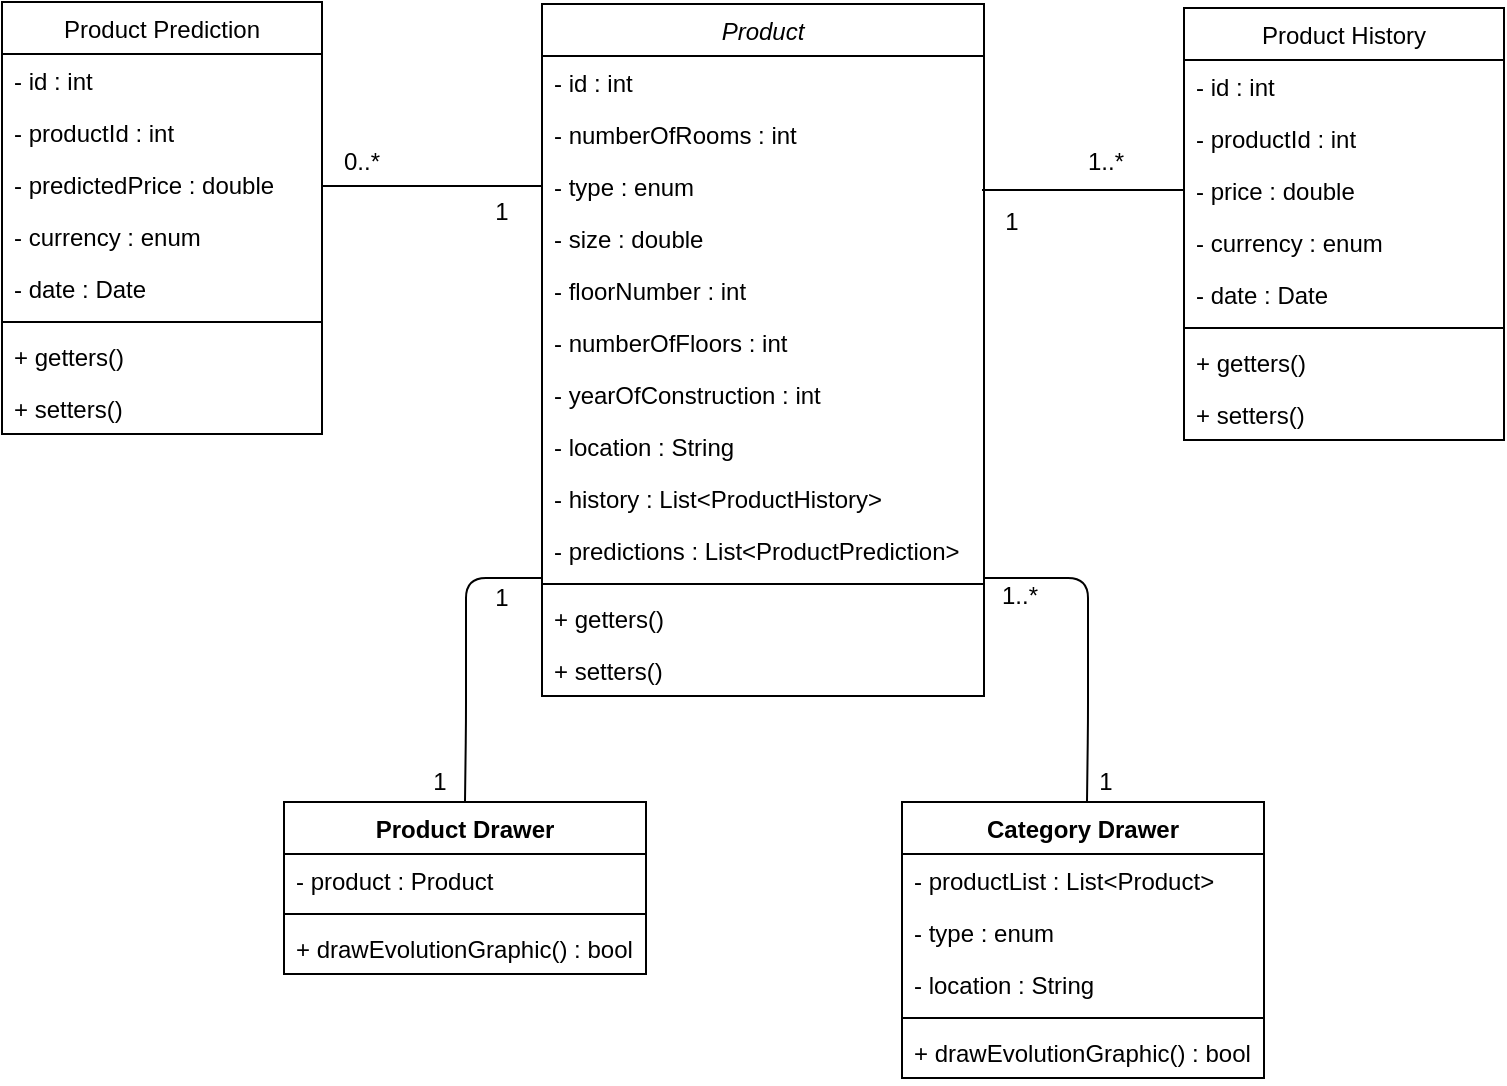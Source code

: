 <mxfile version="13.8.3" type="device"><diagram id="C5RBs43oDa-KdzZeNtuy" name="Page-1"><mxGraphModel dx="1102" dy="614" grid="1" gridSize="10" guides="1" tooltips="1" connect="1" arrows="1" fold="1" page="1" pageScale="1" pageWidth="827" pageHeight="1169" math="0" shadow="0"><root><mxCell id="WIyWlLk6GJQsqaUBKTNV-0"/><mxCell id="WIyWlLk6GJQsqaUBKTNV-1" parent="WIyWlLk6GJQsqaUBKTNV-0"/><mxCell id="zkfFHV4jXpPFQw0GAbJ--0" value="Product" style="swimlane;fontStyle=2;align=center;verticalAlign=top;childLayout=stackLayout;horizontal=1;startSize=26;horizontalStack=0;resizeParent=1;resizeLast=0;collapsible=1;marginBottom=0;rounded=0;shadow=0;strokeWidth=1;" parent="WIyWlLk6GJQsqaUBKTNV-1" vertex="1"><mxGeometry x="319" y="121" width="221" height="346" as="geometry"><mxRectangle x="230" y="140" width="160" height="26" as="alternateBounds"/></mxGeometry></mxCell><mxCell id="72BHEljqZE_Ko9tZCA2B-0" value="- id : int" style="text;align=left;verticalAlign=top;spacingLeft=4;spacingRight=4;overflow=hidden;rotatable=0;points=[[0,0.5],[1,0.5]];portConstraint=eastwest;rounded=0;shadow=0;html=0;" parent="zkfFHV4jXpPFQw0GAbJ--0" vertex="1"><mxGeometry y="26" width="221" height="26" as="geometry"/></mxCell><mxCell id="zkfFHV4jXpPFQw0GAbJ--1" value="- numberOfRooms : int" style="text;align=left;verticalAlign=top;spacingLeft=4;spacingRight=4;overflow=hidden;rotatable=0;points=[[0,0.5],[1,0.5]];portConstraint=eastwest;" parent="zkfFHV4jXpPFQw0GAbJ--0" vertex="1"><mxGeometry y="52" width="221" height="26" as="geometry"/></mxCell><mxCell id="zkfFHV4jXpPFQw0GAbJ--2" value="- type : enum" style="text;align=left;verticalAlign=top;spacingLeft=4;spacingRight=4;overflow=hidden;rotatable=0;points=[[0,0.5],[1,0.5]];portConstraint=eastwest;rounded=0;shadow=0;html=0;" parent="zkfFHV4jXpPFQw0GAbJ--0" vertex="1"><mxGeometry y="78" width="221" height="26" as="geometry"/></mxCell><mxCell id="zkfFHV4jXpPFQw0GAbJ--3" value="- size : double" style="text;align=left;verticalAlign=top;spacingLeft=4;spacingRight=4;overflow=hidden;rotatable=0;points=[[0,0.5],[1,0.5]];portConstraint=eastwest;rounded=0;shadow=0;html=0;" parent="zkfFHV4jXpPFQw0GAbJ--0" vertex="1"><mxGeometry y="104" width="221" height="26" as="geometry"/></mxCell><mxCell id="Sr2QQVhKE22ZAwqoOeVT-6" value="- floorNumber : int" style="text;align=left;verticalAlign=top;spacingLeft=4;spacingRight=4;overflow=hidden;rotatable=0;points=[[0,0.5],[1,0.5]];portConstraint=eastwest;rounded=0;shadow=0;html=0;" parent="zkfFHV4jXpPFQw0GAbJ--0" vertex="1"><mxGeometry y="130" width="221" height="26" as="geometry"/></mxCell><mxCell id="TdxzfYNSvPfn461Xw773-0" value="- numberOfFloors : int" style="text;align=left;verticalAlign=top;spacingLeft=4;spacingRight=4;overflow=hidden;rotatable=0;points=[[0,0.5],[1,0.5]];portConstraint=eastwest;" parent="zkfFHV4jXpPFQw0GAbJ--0" vertex="1"><mxGeometry y="156" width="221" height="26" as="geometry"/></mxCell><mxCell id="Sr2QQVhKE22ZAwqoOeVT-7" value="- yearOfConstruction : int" style="text;align=left;verticalAlign=top;spacingLeft=4;spacingRight=4;overflow=hidden;rotatable=0;points=[[0,0.5],[1,0.5]];portConstraint=eastwest;rounded=0;shadow=0;html=0;" parent="zkfFHV4jXpPFQw0GAbJ--0" vertex="1"><mxGeometry y="182" width="221" height="26" as="geometry"/></mxCell><mxCell id="Sr2QQVhKE22ZAwqoOeVT-8" value="- location : String" style="text;align=left;verticalAlign=top;spacingLeft=4;spacingRight=4;overflow=hidden;rotatable=0;points=[[0,0.5],[1,0.5]];portConstraint=eastwest;rounded=0;shadow=0;html=0;" parent="zkfFHV4jXpPFQw0GAbJ--0" vertex="1"><mxGeometry y="208" width="221" height="26" as="geometry"/></mxCell><mxCell id="72BHEljqZE_Ko9tZCA2B-26" value="- history : List&lt;ProductHistory&gt;" style="text;align=left;verticalAlign=top;spacingLeft=4;spacingRight=4;overflow=hidden;rotatable=0;points=[[0,0.5],[1,0.5]];portConstraint=eastwest;rounded=0;shadow=0;html=0;" parent="zkfFHV4jXpPFQw0GAbJ--0" vertex="1"><mxGeometry y="234" width="221" height="26" as="geometry"/></mxCell><mxCell id="72BHEljqZE_Ko9tZCA2B-3" value="- predictions : List&lt;ProductPrediction&gt;" style="text;align=left;verticalAlign=top;spacingLeft=4;spacingRight=4;overflow=hidden;rotatable=0;points=[[0,0.5],[1,0.5]];portConstraint=eastwest;rounded=0;shadow=0;html=0;" parent="zkfFHV4jXpPFQw0GAbJ--0" vertex="1"><mxGeometry y="260" width="221" height="26" as="geometry"/></mxCell><mxCell id="zkfFHV4jXpPFQw0GAbJ--4" value="" style="line;html=1;strokeWidth=1;align=left;verticalAlign=middle;spacingTop=-1;spacingLeft=3;spacingRight=3;rotatable=0;labelPosition=right;points=[];portConstraint=eastwest;" parent="zkfFHV4jXpPFQw0GAbJ--0" vertex="1"><mxGeometry y="286" width="221" height="8" as="geometry"/></mxCell><mxCell id="zkfFHV4jXpPFQw0GAbJ--5" value="+ getters()" style="text;align=left;verticalAlign=top;spacingLeft=4;spacingRight=4;overflow=hidden;rotatable=0;points=[[0,0.5],[1,0.5]];portConstraint=eastwest;" parent="zkfFHV4jXpPFQw0GAbJ--0" vertex="1"><mxGeometry y="294" width="221" height="26" as="geometry"/></mxCell><mxCell id="72BHEljqZE_Ko9tZCA2B-8" value="+ setters()" style="text;align=left;verticalAlign=top;spacingLeft=4;spacingRight=4;overflow=hidden;rotatable=0;points=[[0,0.5],[1,0.5]];portConstraint=eastwest;" parent="zkfFHV4jXpPFQw0GAbJ--0" vertex="1"><mxGeometry y="320" width="221" height="26" as="geometry"/></mxCell><mxCell id="zkfFHV4jXpPFQw0GAbJ--17" value="Product History" style="swimlane;fontStyle=0;align=center;verticalAlign=top;childLayout=stackLayout;horizontal=1;startSize=26;horizontalStack=0;resizeParent=1;resizeLast=0;collapsible=1;marginBottom=0;rounded=0;shadow=0;strokeWidth=1;" parent="WIyWlLk6GJQsqaUBKTNV-1" vertex="1"><mxGeometry x="640" y="123" width="160" height="216" as="geometry"><mxRectangle x="550" y="140" width="160" height="26" as="alternateBounds"/></mxGeometry></mxCell><mxCell id="72BHEljqZE_Ko9tZCA2B-2" value="- id : int" style="text;align=left;verticalAlign=top;spacingLeft=4;spacingRight=4;overflow=hidden;rotatable=0;points=[[0,0.5],[1,0.5]];portConstraint=eastwest;rounded=0;shadow=0;html=0;" parent="zkfFHV4jXpPFQw0GAbJ--17" vertex="1"><mxGeometry y="26" width="160" height="26" as="geometry"/></mxCell><mxCell id="zkfFHV4jXpPFQw0GAbJ--18" value="- productId : int" style="text;align=left;verticalAlign=top;spacingLeft=4;spacingRight=4;overflow=hidden;rotatable=0;points=[[0,0.5],[1,0.5]];portConstraint=eastwest;" parent="zkfFHV4jXpPFQw0GAbJ--17" vertex="1"><mxGeometry y="52" width="160" height="26" as="geometry"/></mxCell><mxCell id="zkfFHV4jXpPFQw0GAbJ--19" value="- price : double" style="text;align=left;verticalAlign=top;spacingLeft=4;spacingRight=4;overflow=hidden;rotatable=0;points=[[0,0.5],[1,0.5]];portConstraint=eastwest;rounded=0;shadow=0;html=0;" parent="zkfFHV4jXpPFQw0GAbJ--17" vertex="1"><mxGeometry y="78" width="160" height="26" as="geometry"/></mxCell><mxCell id="eg0-j4zyvf-NUII7n7li-1" value="- currency : enum" style="text;align=left;verticalAlign=top;spacingLeft=4;spacingRight=4;overflow=hidden;rotatable=0;points=[[0,0.5],[1,0.5]];portConstraint=eastwest;rounded=0;shadow=0;html=0;" vertex="1" parent="zkfFHV4jXpPFQw0GAbJ--17"><mxGeometry y="104" width="160" height="26" as="geometry"/></mxCell><mxCell id="zkfFHV4jXpPFQw0GAbJ--20" value="- date : Date" style="text;align=left;verticalAlign=top;spacingLeft=4;spacingRight=4;overflow=hidden;rotatable=0;points=[[0,0.5],[1,0.5]];portConstraint=eastwest;rounded=0;shadow=0;html=0;" parent="zkfFHV4jXpPFQw0GAbJ--17" vertex="1"><mxGeometry y="130" width="160" height="26" as="geometry"/></mxCell><mxCell id="zkfFHV4jXpPFQw0GAbJ--23" value="" style="line;html=1;strokeWidth=1;align=left;verticalAlign=middle;spacingTop=-1;spacingLeft=3;spacingRight=3;rotatable=0;labelPosition=right;points=[];portConstraint=eastwest;" parent="zkfFHV4jXpPFQw0GAbJ--17" vertex="1"><mxGeometry y="156" width="160" height="8" as="geometry"/></mxCell><mxCell id="zkfFHV4jXpPFQw0GAbJ--24" value="+ getters()" style="text;align=left;verticalAlign=top;spacingLeft=4;spacingRight=4;overflow=hidden;rotatable=0;points=[[0,0.5],[1,0.5]];portConstraint=eastwest;" parent="zkfFHV4jXpPFQw0GAbJ--17" vertex="1"><mxGeometry y="164" width="160" height="26" as="geometry"/></mxCell><mxCell id="zkfFHV4jXpPFQw0GAbJ--25" value="+ setters()" style="text;align=left;verticalAlign=top;spacingLeft=4;spacingRight=4;overflow=hidden;rotatable=0;points=[[0,0.5],[1,0.5]];portConstraint=eastwest;" parent="zkfFHV4jXpPFQw0GAbJ--17" vertex="1"><mxGeometry y="190" width="160" height="26" as="geometry"/></mxCell><mxCell id="72BHEljqZE_Ko9tZCA2B-6" value="1" style="text;html=1;strokeColor=none;fillColor=none;align=center;verticalAlign=middle;whiteSpace=wrap;rounded=0;" parent="WIyWlLk6GJQsqaUBKTNV-1" vertex="1"><mxGeometry x="534" y="220" width="40" height="20" as="geometry"/></mxCell><mxCell id="72BHEljqZE_Ko9tZCA2B-7" value="1..*" style="text;html=1;strokeColor=none;fillColor=none;align=center;verticalAlign=middle;whiteSpace=wrap;rounded=0;" parent="WIyWlLk6GJQsqaUBKTNV-1" vertex="1"><mxGeometry x="581" y="190" width="40" height="20" as="geometry"/></mxCell><mxCell id="72BHEljqZE_Ko9tZCA2B-10" value="Product Prediction" style="swimlane;fontStyle=0;align=center;verticalAlign=top;childLayout=stackLayout;horizontal=1;startSize=26;horizontalStack=0;resizeParent=1;resizeLast=0;collapsible=1;marginBottom=0;rounded=0;shadow=0;strokeWidth=1;" parent="WIyWlLk6GJQsqaUBKTNV-1" vertex="1"><mxGeometry x="49" y="120" width="160" height="216" as="geometry"><mxRectangle x="550" y="140" width="160" height="26" as="alternateBounds"/></mxGeometry></mxCell><mxCell id="72BHEljqZE_Ko9tZCA2B-11" value="- id : int" style="text;align=left;verticalAlign=top;spacingLeft=4;spacingRight=4;overflow=hidden;rotatable=0;points=[[0,0.5],[1,0.5]];portConstraint=eastwest;rounded=0;shadow=0;html=0;" parent="72BHEljqZE_Ko9tZCA2B-10" vertex="1"><mxGeometry y="26" width="160" height="26" as="geometry"/></mxCell><mxCell id="72BHEljqZE_Ko9tZCA2B-12" value="- productId : int" style="text;align=left;verticalAlign=top;spacingLeft=4;spacingRight=4;overflow=hidden;rotatable=0;points=[[0,0.5],[1,0.5]];portConstraint=eastwest;" parent="72BHEljqZE_Ko9tZCA2B-10" vertex="1"><mxGeometry y="52" width="160" height="26" as="geometry"/></mxCell><mxCell id="72BHEljqZE_Ko9tZCA2B-13" value="- predictedPrice : double" style="text;align=left;verticalAlign=top;spacingLeft=4;spacingRight=4;overflow=hidden;rotatable=0;points=[[0,0.5],[1,0.5]];portConstraint=eastwest;rounded=0;shadow=0;html=0;" parent="72BHEljqZE_Ko9tZCA2B-10" vertex="1"><mxGeometry y="78" width="160" height="26" as="geometry"/></mxCell><mxCell id="eg0-j4zyvf-NUII7n7li-0" value="- currency : enum" style="text;align=left;verticalAlign=top;spacingLeft=4;spacingRight=4;overflow=hidden;rotatable=0;points=[[0,0.5],[1,0.5]];portConstraint=eastwest;rounded=0;shadow=0;html=0;" vertex="1" parent="72BHEljqZE_Ko9tZCA2B-10"><mxGeometry y="104" width="160" height="26" as="geometry"/></mxCell><mxCell id="72BHEljqZE_Ko9tZCA2B-14" value="- date : Date" style="text;align=left;verticalAlign=top;spacingLeft=4;spacingRight=4;overflow=hidden;rotatable=0;points=[[0,0.5],[1,0.5]];portConstraint=eastwest;rounded=0;shadow=0;html=0;" parent="72BHEljqZE_Ko9tZCA2B-10" vertex="1"><mxGeometry y="130" width="160" height="26" as="geometry"/></mxCell><mxCell id="72BHEljqZE_Ko9tZCA2B-15" value="" style="line;html=1;strokeWidth=1;align=left;verticalAlign=middle;spacingTop=-1;spacingLeft=3;spacingRight=3;rotatable=0;labelPosition=right;points=[];portConstraint=eastwest;" parent="72BHEljqZE_Ko9tZCA2B-10" vertex="1"><mxGeometry y="156" width="160" height="8" as="geometry"/></mxCell><mxCell id="72BHEljqZE_Ko9tZCA2B-16" value="+ getters()" style="text;align=left;verticalAlign=top;spacingLeft=4;spacingRight=4;overflow=hidden;rotatable=0;points=[[0,0.5],[1,0.5]];portConstraint=eastwest;" parent="72BHEljqZE_Ko9tZCA2B-10" vertex="1"><mxGeometry y="164" width="160" height="26" as="geometry"/></mxCell><mxCell id="72BHEljqZE_Ko9tZCA2B-17" value="+ setters()" style="text;align=left;verticalAlign=top;spacingLeft=4;spacingRight=4;overflow=hidden;rotatable=0;points=[[0,0.5],[1,0.5]];portConstraint=eastwest;" parent="72BHEljqZE_Ko9tZCA2B-10" vertex="1"><mxGeometry y="190" width="160" height="26" as="geometry"/></mxCell><mxCell id="72BHEljqZE_Ko9tZCA2B-19" value="1" style="text;html=1;strokeColor=none;fillColor=none;align=center;verticalAlign=middle;whiteSpace=wrap;rounded=0;" parent="WIyWlLk6GJQsqaUBKTNV-1" vertex="1"><mxGeometry x="279" y="215" width="40" height="20" as="geometry"/></mxCell><mxCell id="72BHEljqZE_Ko9tZCA2B-20" value="0..*" style="text;html=1;strokeColor=none;fillColor=none;align=center;verticalAlign=middle;whiteSpace=wrap;rounded=0;" parent="WIyWlLk6GJQsqaUBKTNV-1" vertex="1"><mxGeometry x="209" y="190" width="40" height="20" as="geometry"/></mxCell><mxCell id="72BHEljqZE_Ko9tZCA2B-21" value="Product Drawer" style="swimlane;fontStyle=1;align=center;verticalAlign=top;childLayout=stackLayout;horizontal=1;startSize=26;horizontalStack=0;resizeParent=1;resizeParentMax=0;resizeLast=0;collapsible=1;marginBottom=0;" parent="WIyWlLk6GJQsqaUBKTNV-1" vertex="1"><mxGeometry x="190" y="520" width="181" height="86" as="geometry"/></mxCell><mxCell id="72BHEljqZE_Ko9tZCA2B-22" value="- product : Product" style="text;strokeColor=none;fillColor=none;align=left;verticalAlign=top;spacingLeft=4;spacingRight=4;overflow=hidden;rotatable=0;points=[[0,0.5],[1,0.5]];portConstraint=eastwest;" parent="72BHEljqZE_Ko9tZCA2B-21" vertex="1"><mxGeometry y="26" width="181" height="26" as="geometry"/></mxCell><mxCell id="72BHEljqZE_Ko9tZCA2B-23" value="" style="line;strokeWidth=1;fillColor=none;align=left;verticalAlign=middle;spacingTop=-1;spacingLeft=3;spacingRight=3;rotatable=0;labelPosition=right;points=[];portConstraint=eastwest;" parent="72BHEljqZE_Ko9tZCA2B-21" vertex="1"><mxGeometry y="52" width="181" height="8" as="geometry"/></mxCell><mxCell id="72BHEljqZE_Ko9tZCA2B-24" value="+ drawEvolutionGraphic() : bool" style="text;strokeColor=none;fillColor=none;align=left;verticalAlign=top;spacingLeft=4;spacingRight=4;overflow=hidden;rotatable=0;points=[[0,0.5],[1,0.5]];portConstraint=eastwest;" parent="72BHEljqZE_Ko9tZCA2B-21" vertex="1"><mxGeometry y="60" width="181" height="26" as="geometry"/></mxCell><mxCell id="72BHEljqZE_Ko9tZCA2B-27" value="" style="endArrow=none;html=1;exitX=0;exitY=1;exitDx=0;exitDy=0;entryX=0;entryY=0.5;entryDx=0;entryDy=0;" parent="WIyWlLk6GJQsqaUBKTNV-1" target="zkfFHV4jXpPFQw0GAbJ--2" edge="1"><mxGeometry width="50" height="50" relative="1" as="geometry"><mxPoint x="209" y="212" as="sourcePoint"/><mxPoint x="270" y="212" as="targetPoint"/></mxGeometry></mxCell><mxCell id="72BHEljqZE_Ko9tZCA2B-28" value="" style="endArrow=none;html=1;exitX=0;exitY=1;exitDx=0;exitDy=0;entryX=0;entryY=0.5;entryDx=0;entryDy=0;" parent="WIyWlLk6GJQsqaUBKTNV-1" target="zkfFHV4jXpPFQw0GAbJ--19" edge="1"><mxGeometry width="50" height="50" relative="1" as="geometry"><mxPoint x="539" y="214" as="sourcePoint"/><mxPoint x="600" y="214" as="targetPoint"/></mxGeometry></mxCell><mxCell id="72BHEljqZE_Ko9tZCA2B-29" value="" style="endArrow=none;html=1;exitX=0.5;exitY=0;exitDx=0;exitDy=0;entryX=1;entryY=0;entryDx=0;entryDy=0;" parent="WIyWlLk6GJQsqaUBKTNV-1" source="72BHEljqZE_Ko9tZCA2B-21" target="72BHEljqZE_Ko9tZCA2B-49" edge="1"><mxGeometry width="50" height="50" relative="1" as="geometry"><mxPoint x="400" y="510" as="sourcePoint"/><mxPoint x="428" y="480" as="targetPoint"/><Array as="points"><mxPoint x="281" y="480"/><mxPoint x="281" y="408"/></Array></mxGeometry></mxCell><mxCell id="72BHEljqZE_Ko9tZCA2B-30" value="1" style="text;html=1;strokeColor=none;fillColor=none;align=center;verticalAlign=middle;whiteSpace=wrap;rounded=0;" parent="WIyWlLk6GJQsqaUBKTNV-1" vertex="1"><mxGeometry x="248" y="500" width="40" height="20" as="geometry"/></mxCell><mxCell id="72BHEljqZE_Ko9tZCA2B-39" value="Category Drawer" style="swimlane;fontStyle=1;align=center;verticalAlign=top;childLayout=stackLayout;horizontal=1;startSize=26;horizontalStack=0;resizeParent=1;resizeParentMax=0;resizeLast=0;collapsible=1;marginBottom=0;" parent="WIyWlLk6GJQsqaUBKTNV-1" vertex="1"><mxGeometry x="499" y="520" width="181" height="138" as="geometry"/></mxCell><mxCell id="72BHEljqZE_Ko9tZCA2B-40" value="- productList : List&lt;Product&gt;" style="text;strokeColor=none;fillColor=none;align=left;verticalAlign=top;spacingLeft=4;spacingRight=4;overflow=hidden;rotatable=0;points=[[0,0.5],[1,0.5]];portConstraint=eastwest;" parent="72BHEljqZE_Ko9tZCA2B-39" vertex="1"><mxGeometry y="26" width="181" height="26" as="geometry"/></mxCell><mxCell id="72BHEljqZE_Ko9tZCA2B-51" value="- type : enum" style="text;align=left;verticalAlign=top;spacingLeft=4;spacingRight=4;overflow=hidden;rotatable=0;points=[[0,0.5],[1,0.5]];portConstraint=eastwest;rounded=0;shadow=0;html=0;" parent="72BHEljqZE_Ko9tZCA2B-39" vertex="1"><mxGeometry y="52" width="181" height="26" as="geometry"/></mxCell><mxCell id="72BHEljqZE_Ko9tZCA2B-52" value="- location : String" style="text;align=left;verticalAlign=top;spacingLeft=4;spacingRight=4;overflow=hidden;rotatable=0;points=[[0,0.5],[1,0.5]];portConstraint=eastwest;rounded=0;shadow=0;html=0;" parent="72BHEljqZE_Ko9tZCA2B-39" vertex="1"><mxGeometry y="78" width="181" height="26" as="geometry"/></mxCell><mxCell id="72BHEljqZE_Ko9tZCA2B-41" value="" style="line;strokeWidth=1;fillColor=none;align=left;verticalAlign=middle;spacingTop=-1;spacingLeft=3;spacingRight=3;rotatable=0;labelPosition=right;points=[];portConstraint=eastwest;" parent="72BHEljqZE_Ko9tZCA2B-39" vertex="1"><mxGeometry y="104" width="181" height="8" as="geometry"/></mxCell><mxCell id="72BHEljqZE_Ko9tZCA2B-42" value="+ drawEvolutionGraphic() : bool" style="text;strokeColor=none;fillColor=none;align=left;verticalAlign=top;spacingLeft=4;spacingRight=4;overflow=hidden;rotatable=0;points=[[0,0.5],[1,0.5]];portConstraint=eastwest;" parent="72BHEljqZE_Ko9tZCA2B-39" vertex="1"><mxGeometry y="112" width="181" height="26" as="geometry"/></mxCell><mxCell id="72BHEljqZE_Ko9tZCA2B-43" value="" style="endArrow=none;html=1;exitX=0.5;exitY=0;exitDx=0;exitDy=0;entryX=0.991;entryY=0.125;entryDx=0;entryDy=0;entryPerimeter=0;" parent="WIyWlLk6GJQsqaUBKTNV-1" edge="1"><mxGeometry width="50" height="50" relative="1" as="geometry"><mxPoint x="591.5" y="520" as="sourcePoint"/><mxPoint x="540.011" y="408" as="targetPoint"/><Array as="points"><mxPoint x="592" y="480"/><mxPoint x="592" y="408"/></Array></mxGeometry></mxCell><mxCell id="72BHEljqZE_Ko9tZCA2B-44" value="1" style="text;html=1;strokeColor=none;fillColor=none;align=center;verticalAlign=middle;whiteSpace=wrap;rounded=0;" parent="WIyWlLk6GJQsqaUBKTNV-1" vertex="1"><mxGeometry x="581" y="500" width="40" height="20" as="geometry"/></mxCell><mxCell id="72BHEljqZE_Ko9tZCA2B-49" value="1" style="text;html=1;strokeColor=none;fillColor=none;align=center;verticalAlign=middle;whiteSpace=wrap;rounded=0;" parent="WIyWlLk6GJQsqaUBKTNV-1" vertex="1"><mxGeometry x="279" y="408" width="40" height="20" as="geometry"/></mxCell><mxCell id="72BHEljqZE_Ko9tZCA2B-50" value="1..*" style="text;html=1;strokeColor=none;fillColor=none;align=center;verticalAlign=middle;whiteSpace=wrap;rounded=0;" parent="WIyWlLk6GJQsqaUBKTNV-1" vertex="1"><mxGeometry x="538" y="407" width="40" height="20" as="geometry"/></mxCell></root></mxGraphModel></diagram></mxfile>